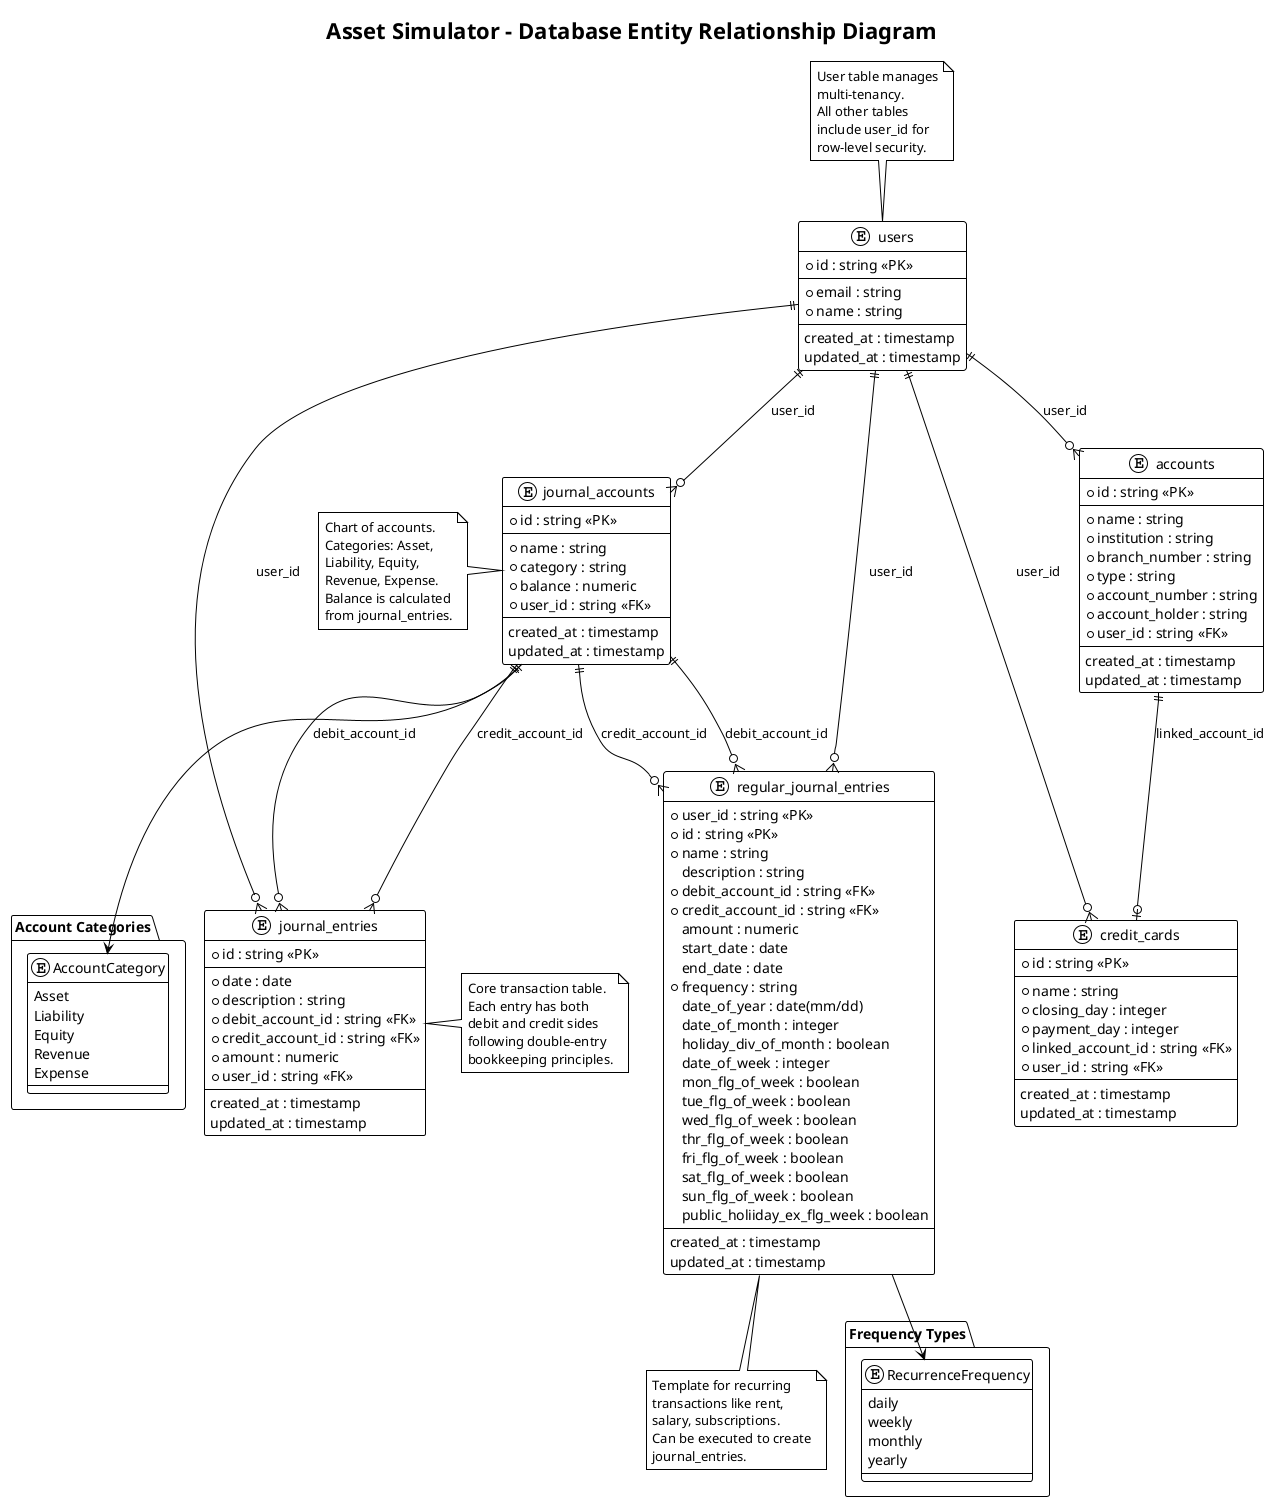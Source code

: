 @startuml Database ER Diagram
!theme plain

title Asset Simulator - Database Entity Relationship Diagram

' --- Entities ---
entity "accounts" as accounts {
  * id : string <<PK>>
  --
  * name : string
  * institution : string
  * branch_number : string
  * type : string
  * account_number : string
  * account_holder : string
  * user_id : string <<FK>>
  --
  created_at : timestamp
  updated_at : timestamp
}

entity "credit_cards" as credit_cards {
  * id : string <<PK>>
  --
  * name : string
  * closing_day : integer
  * payment_day : integer
  * linked_account_id : string <<FK>>
  * user_id : string <<FK>>
  --
  created_at : timestamp
  updated_at : timestamp
}

entity "journal_accounts" as journal_accounts {
  * id : string <<PK>>
  --
  * name : string
  * category : string
  * balance : numeric
  * user_id : string <<FK>>
  --
  created_at : timestamp
  updated_at : timestamp
}

entity "journal_entries" as journal_entries {
  * id : string <<PK>>
  --
  * date : date
  * description : string
  * debit_account_id : string <<FK>>
  * credit_account_id : string <<FK>>
  * amount : numeric
  * user_id : string <<FK>>
  --
  created_at : timestamp
  updated_at : timestamp
}

entity "regular_journal_entries" as regular_journal_entries {
  * user_id : string <<PK>>
  * id : string <<PK>>  
  * name : string
  description : string
  * debit_account_id : string <<FK>>
  * credit_account_id : string <<FK>>
  amount : numeric
  start_date : date
  end_date : date
  * frequency : string
  date_of_year : date(mm/dd)
  date_of_month : integer
  holiday_div_of_month : boolean
  date_of_week : integer
  mon_flg_of_week : boolean
  tue_flg_of_week : boolean
  wed_flg_of_week : boolean
  thr_flg_of_week : boolean
  fri_flg_of_week : boolean
  sat_flg_of_week : boolean
  sun_flg_of_week : boolean
  public_holiiday_ex_flg_week : boolean
  --
  created_at : timestamp
  updated_at : timestamp
}

entity "users" as users {
  * id : string <<PK>>
  --
  * email : string
  * name : string
  --
  created_at : timestamp
  updated_at : timestamp
}

' --- Relationships ---
users ||--o{ accounts : "user_id"
users ||--o{ credit_cards : "user_id"
users ||--o{ journal_accounts : "user_id"
users ||--o{ journal_entries : "user_id"
users ||--o{ regular_journal_entries : "user_id"

accounts ||--o| credit_cards : "linked_account_id"

journal_accounts ||--o{ journal_entries : "debit_account_id"
journal_accounts ||--o{ journal_entries : "credit_account_id"

journal_accounts ||--o{ regular_journal_entries : "debit_account_id"
journal_accounts ||--o{ regular_journal_entries : "credit_account_id"

' --- Notes ---
note top of users
  User table manages
  multi-tenancy.
  All other tables
  include user_id for
  row-level security.
end note

note right of journal_entries
  Core transaction table.
  Each entry has both
  debit and credit sides
  following double-entry
  bookkeeping principles.
end note

note bottom of regular_journal_entries
  Template for recurring
  transactions like rent,
  salary, subscriptions.
  Can be executed to create
  journal_entries.
end note

note left of journal_accounts
  Chart of accounts.
  Categories: Asset,
  Liability, Equity,
  Revenue, Expense.
  Balance is calculated
  from journal_entries.
end note

' --- Categories ---
package "Account Categories" {
  enum AccountCategory {
    Asset
    Liability
    Equity
    Revenue
    Expense
  }
}

package "Frequency Types" {
  enum RecurrenceFrequency {
    daily
    weekly
    monthly
    yearly
  }
}

journal_accounts --> AccountCategory
regular_journal_entries --> RecurrenceFrequency

@enduml